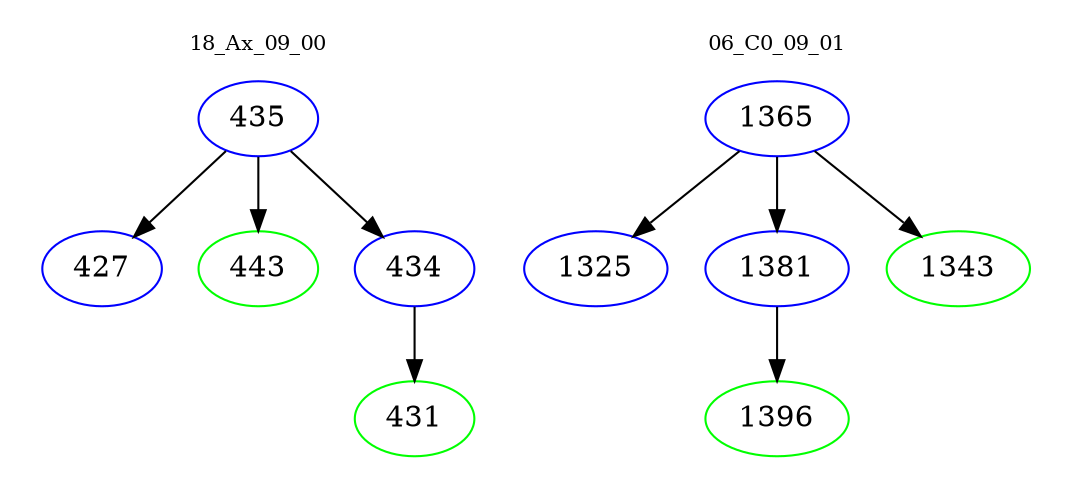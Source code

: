 digraph{
subgraph cluster_0 {
color = white
label = "18_Ax_09_00";
fontsize=10;
T0_435 [label="435", color="blue"]
T0_435 -> T0_427 [color="black"]
T0_427 [label="427", color="blue"]
T0_435 -> T0_443 [color="black"]
T0_443 [label="443", color="green"]
T0_435 -> T0_434 [color="black"]
T0_434 [label="434", color="blue"]
T0_434 -> T0_431 [color="black"]
T0_431 [label="431", color="green"]
}
subgraph cluster_1 {
color = white
label = "06_C0_09_01";
fontsize=10;
T1_1365 [label="1365", color="blue"]
T1_1365 -> T1_1325 [color="black"]
T1_1325 [label="1325", color="blue"]
T1_1365 -> T1_1381 [color="black"]
T1_1381 [label="1381", color="blue"]
T1_1381 -> T1_1396 [color="black"]
T1_1396 [label="1396", color="green"]
T1_1365 -> T1_1343 [color="black"]
T1_1343 [label="1343", color="green"]
}
}

